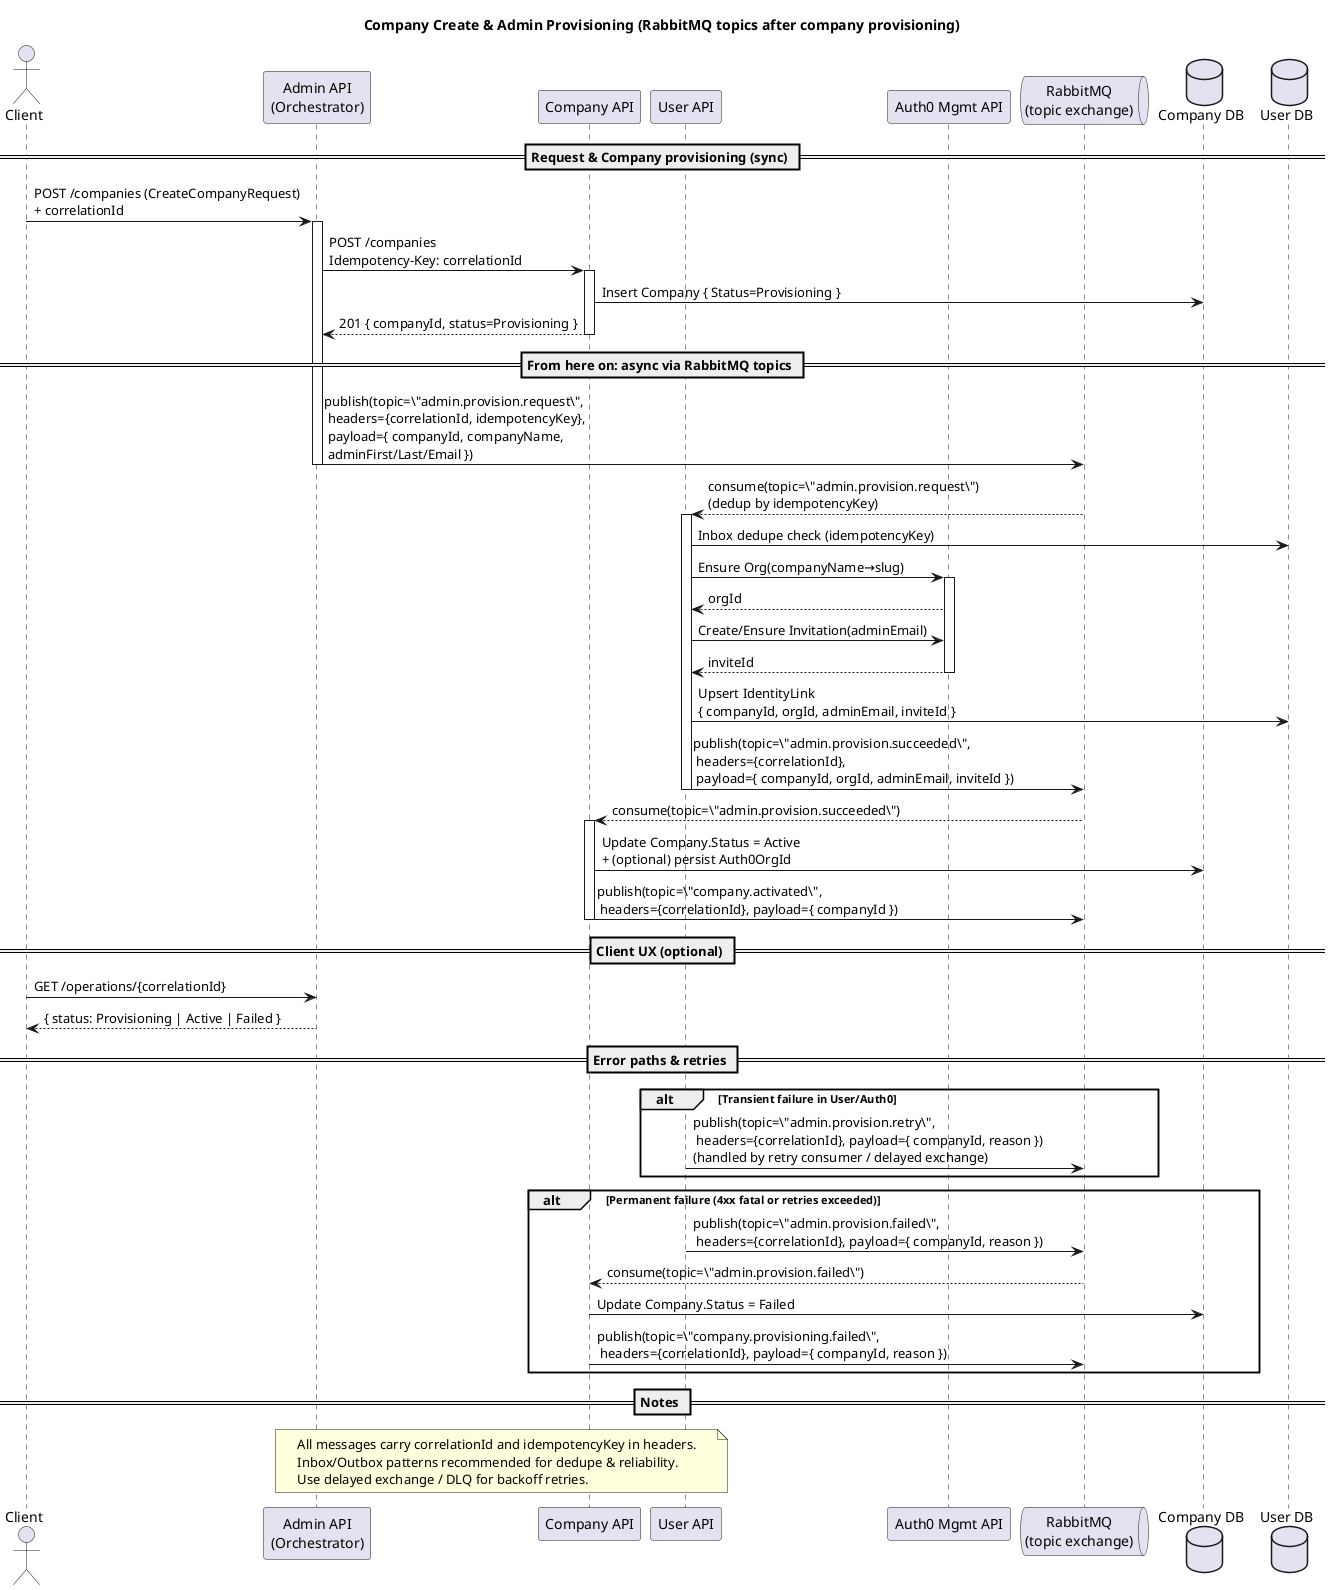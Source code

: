 ﻿@startuml
title Company Create & Admin Provisioning (RabbitMQ topics after company provisioning)

actor Client
participant "Admin API\n(Orchestrator)" as Admin
participant "Company API" as Company
participant "User API" as User
participant "Auth0 Mgmt API" as Auth0
queue "RabbitMQ\n(topic exchange)" as MQ
database "Company DB" as CDB
database "User DB" as UDB

== Request & Company provisioning (sync) ==
Client -> Admin: POST /companies (CreateCompanyRequest)\n+ correlationId
activate Admin

Admin -> Company: POST /companies\nIdempotency-Key: correlationId
activate Company
Company -> CDB: Insert Company { Status=Provisioning }
Company --> Admin: 201 { companyId, status=Provisioning }
deactivate Company

== From here on: async via RabbitMQ topics ==
Admin -> MQ: publish(topic=\"admin.provision.request\",\n headers={correlationId, idempotencyKey},\n payload={ companyId, companyName,\n adminFirst/Last/Email })
deactivate Admin

MQ --> User: consume(topic=\"admin.provision.request\")\n(dedup by idempotencyKey)
activate User

User -> UDB: Inbox dedupe check (idempotencyKey)
User -> Auth0: Ensure Org(companyName→slug)
activate Auth0
Auth0 --> User: orgId
User -> Auth0: Create/Ensure Invitation(adminEmail)
Auth0 --> User: inviteId
deactivate Auth0

User -> UDB: Upsert IdentityLink\n{ companyId, orgId, adminEmail, inviteId }
User -> MQ: publish(topic=\"admin.provision.succeeded\",\n headers={correlationId},\n payload={ companyId, orgId, adminEmail, inviteId })
deactivate User

MQ --> Company: consume(topic=\"admin.provision.succeeded\")
activate Company
Company -> CDB: Update Company.Status = Active\n+ (optional) persist Auth0OrgId
Company -> MQ: publish(topic=\"company.activated\",\n headers={correlationId}, payload={ companyId })
deactivate Company

== Client UX (optional) ==
Client -> Admin: GET /operations/{correlationId}
Admin --> Client: { status: Provisioning | Active | Failed }

== Error paths & retries ==
alt Transient failure in User/Auth0
  User -> MQ: publish(topic=\"admin.provision.retry\",\n headers={correlationId}, payload={ companyId, reason })\n(handled by retry consumer / delayed exchange)
end

alt Permanent failure (4xx fatal or retries exceeded)
  User -> MQ: publish(topic=\"admin.provision.failed\",\n headers={correlationId}, payload={ companyId, reason })
  MQ --> Company: consume(topic=\"admin.provision.failed\")
  Company -> CDB: Update Company.Status = Failed
  Company -> MQ: publish(topic=\"company.provisioning.failed\",\n headers={correlationId}, payload={ companyId, reason })
end

== Notes ==
note over Admin,User
All messages carry correlationId and idempotencyKey in headers.
Inbox/Outbox patterns recommended for dedupe & reliability.
Use delayed exchange / DLQ for backoff retries.
end note

@enduml
